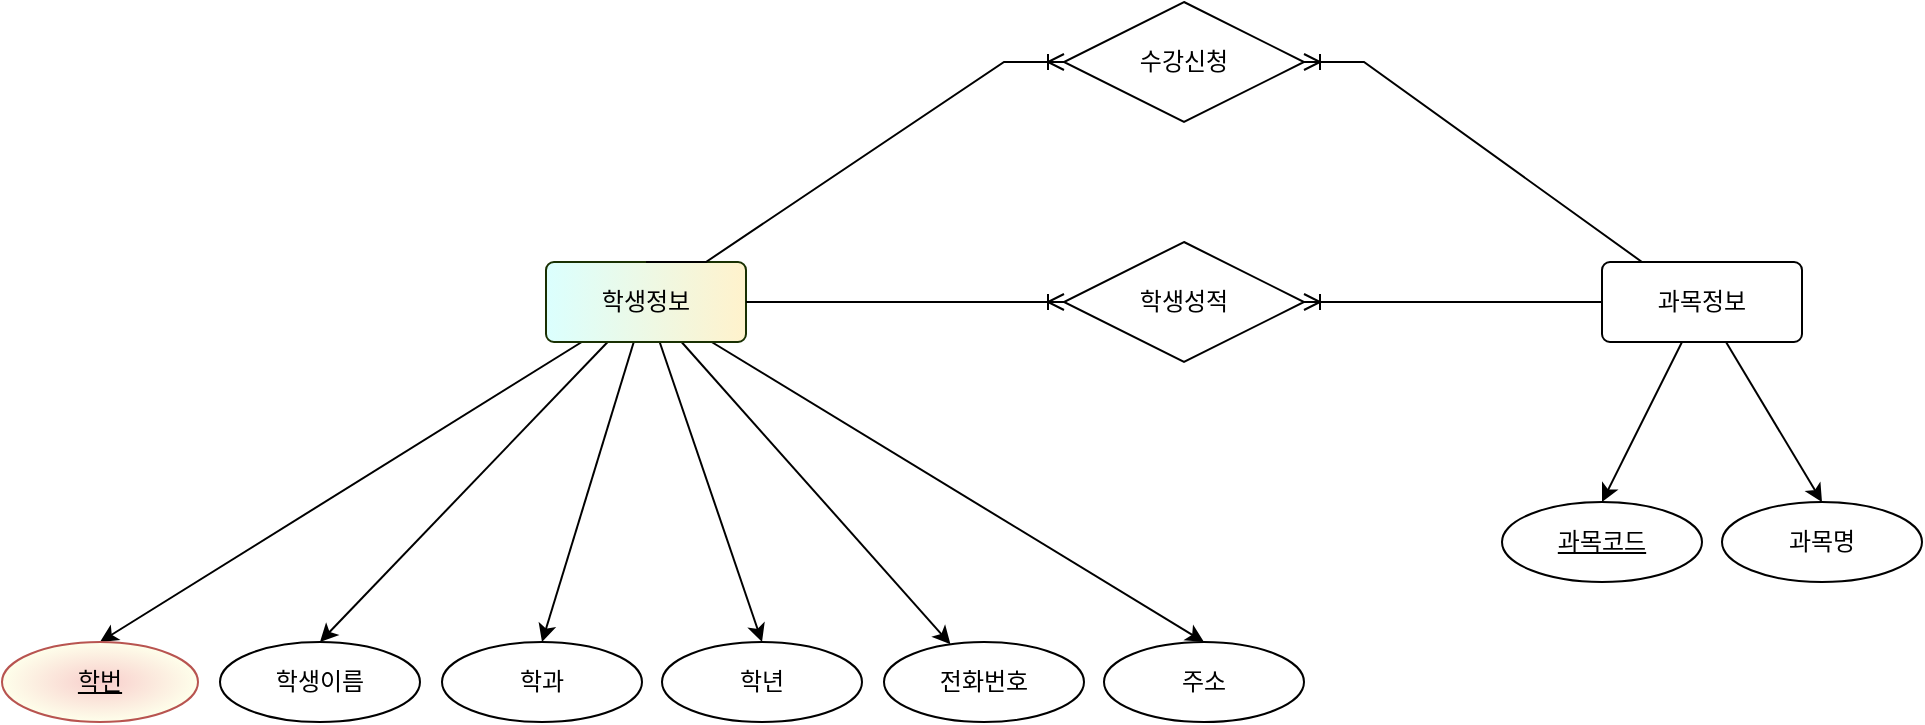 <mxfile version="24.7.1" type="device">
  <diagram name="페이지-1" id="hAeAJG-aRSKILiTQ2r1L">
    <mxGraphModel dx="1434" dy="738" grid="1" gridSize="10" guides="1" tooltips="1" connect="1" arrows="1" fold="1" page="1" pageScale="1" pageWidth="827" pageHeight="1169" math="0" shadow="0">
      <root>
        <mxCell id="0" />
        <mxCell id="1" parent="0" />
        <mxCell id="ilRIk7jS_k9LW7GvT9YC-8" style="rounded=0;orthogonalLoop=1;jettySize=auto;html=1;entryX=0.5;entryY=0;entryDx=0;entryDy=0;" parent="1" source="ilRIk7jS_k9LW7GvT9YC-1" target="ilRIk7jS_k9LW7GvT9YC-2" edge="1">
          <mxGeometry relative="1" as="geometry" />
        </mxCell>
        <mxCell id="ilRIk7jS_k9LW7GvT9YC-9" style="rounded=0;orthogonalLoop=1;jettySize=auto;html=1;entryX=0.5;entryY=0;entryDx=0;entryDy=0;" parent="1" source="ilRIk7jS_k9LW7GvT9YC-1" target="ilRIk7jS_k9LW7GvT9YC-3" edge="1">
          <mxGeometry relative="1" as="geometry" />
        </mxCell>
        <mxCell id="ilRIk7jS_k9LW7GvT9YC-10" style="rounded=0;orthogonalLoop=1;jettySize=auto;html=1;entryX=0.5;entryY=0;entryDx=0;entryDy=0;" parent="1" source="ilRIk7jS_k9LW7GvT9YC-1" target="ilRIk7jS_k9LW7GvT9YC-4" edge="1">
          <mxGeometry relative="1" as="geometry" />
        </mxCell>
        <mxCell id="ilRIk7jS_k9LW7GvT9YC-11" style="rounded=0;orthogonalLoop=1;jettySize=auto;html=1;entryX=0.5;entryY=0;entryDx=0;entryDy=0;" parent="1" source="ilRIk7jS_k9LW7GvT9YC-1" target="ilRIk7jS_k9LW7GvT9YC-5" edge="1">
          <mxGeometry relative="1" as="geometry" />
        </mxCell>
        <mxCell id="ilRIk7jS_k9LW7GvT9YC-12" style="rounded=0;orthogonalLoop=1;jettySize=auto;html=1;" parent="1" source="ilRIk7jS_k9LW7GvT9YC-1" target="ilRIk7jS_k9LW7GvT9YC-6" edge="1">
          <mxGeometry relative="1" as="geometry" />
        </mxCell>
        <mxCell id="ilRIk7jS_k9LW7GvT9YC-13" style="rounded=0;orthogonalLoop=1;jettySize=auto;html=1;entryX=0.5;entryY=0;entryDx=0;entryDy=0;" parent="1" source="ilRIk7jS_k9LW7GvT9YC-1" target="ilRIk7jS_k9LW7GvT9YC-7" edge="1">
          <mxGeometry relative="1" as="geometry" />
        </mxCell>
        <mxCell id="ilRIk7jS_k9LW7GvT9YC-1" value="학생정보" style="rounded=1;arcSize=10;whiteSpace=wrap;html=1;align=center;fillColor=#fff2cc;strokeColor=#193002;gradientColor=#DBFFFE;gradientDirection=west;" parent="1" vertex="1">
          <mxGeometry x="322" y="170" width="100" height="40" as="geometry" />
        </mxCell>
        <mxCell id="ilRIk7jS_k9LW7GvT9YC-2" value="학번" style="ellipse;whiteSpace=wrap;html=1;align=center;fontStyle=4;fillColor=#f8cecc;strokeColor=#b85450;gradientColor=#FEFFEB;gradientDirection=radial;" parent="1" vertex="1">
          <mxGeometry x="50" y="360" width="98" height="40" as="geometry" />
        </mxCell>
        <mxCell id="ilRIk7jS_k9LW7GvT9YC-3" value="학생이름" style="ellipse;whiteSpace=wrap;html=1;align=center;" parent="1" vertex="1">
          <mxGeometry x="159" y="360" width="100" height="40" as="geometry" />
        </mxCell>
        <mxCell id="ilRIk7jS_k9LW7GvT9YC-4" value="학과" style="ellipse;whiteSpace=wrap;html=1;align=center;" parent="1" vertex="1">
          <mxGeometry x="270" y="360" width="100" height="40" as="geometry" />
        </mxCell>
        <mxCell id="ilRIk7jS_k9LW7GvT9YC-5" value="학년" style="ellipse;whiteSpace=wrap;html=1;align=center;" parent="1" vertex="1">
          <mxGeometry x="380" y="360" width="100" height="40" as="geometry" />
        </mxCell>
        <mxCell id="ilRIk7jS_k9LW7GvT9YC-6" value="전화번호" style="ellipse;whiteSpace=wrap;html=1;align=center;" parent="1" vertex="1">
          <mxGeometry x="491" y="360" width="100" height="40" as="geometry" />
        </mxCell>
        <mxCell id="ilRIk7jS_k9LW7GvT9YC-7" value="주소" style="ellipse;whiteSpace=wrap;html=1;align=center;" parent="1" vertex="1">
          <mxGeometry x="601" y="360" width="100" height="40" as="geometry" />
        </mxCell>
        <mxCell id="ZWa953vW5i9yC5Y6xIZT-6" style="rounded=0;orthogonalLoop=1;jettySize=auto;html=1;entryX=0.5;entryY=0;entryDx=0;entryDy=0;" edge="1" parent="1" source="ZWa953vW5i9yC5Y6xIZT-1" target="ZWa953vW5i9yC5Y6xIZT-3">
          <mxGeometry relative="1" as="geometry" />
        </mxCell>
        <mxCell id="ZWa953vW5i9yC5Y6xIZT-7" style="rounded=0;orthogonalLoop=1;jettySize=auto;html=1;entryX=0.5;entryY=0;entryDx=0;entryDy=0;" edge="1" parent="1" source="ZWa953vW5i9yC5Y6xIZT-1" target="ZWa953vW5i9yC5Y6xIZT-4">
          <mxGeometry relative="1" as="geometry" />
        </mxCell>
        <mxCell id="ZWa953vW5i9yC5Y6xIZT-1" value="과목정보" style="rounded=1;arcSize=10;whiteSpace=wrap;html=1;align=center;" vertex="1" parent="1">
          <mxGeometry x="850" y="170" width="100" height="40" as="geometry" />
        </mxCell>
        <mxCell id="ZWa953vW5i9yC5Y6xIZT-3" value="과목코드" style="ellipse;whiteSpace=wrap;html=1;align=center;fontStyle=4;" vertex="1" parent="1">
          <mxGeometry x="800" y="290" width="100" height="40" as="geometry" />
        </mxCell>
        <mxCell id="ZWa953vW5i9yC5Y6xIZT-4" value="과목명" style="ellipse;whiteSpace=wrap;html=1;align=center;" vertex="1" parent="1">
          <mxGeometry x="910" y="290" width="100" height="40" as="geometry" />
        </mxCell>
        <mxCell id="ZWa953vW5i9yC5Y6xIZT-8" value="수강신청" style="shape=rhombus;perimeter=rhombusPerimeter;whiteSpace=wrap;html=1;align=center;" vertex="1" parent="1">
          <mxGeometry x="581" y="40" width="120" height="60" as="geometry" />
        </mxCell>
        <mxCell id="ZWa953vW5i9yC5Y6xIZT-9" value="" style="edgeStyle=entityRelationEdgeStyle;fontSize=12;html=1;endArrow=ERoneToMany;rounded=0;entryX=0;entryY=0.5;entryDx=0;entryDy=0;exitX=0.5;exitY=0;exitDx=0;exitDy=0;" edge="1" parent="1" source="ilRIk7jS_k9LW7GvT9YC-1" target="ZWa953vW5i9yC5Y6xIZT-8">
          <mxGeometry width="100" height="100" relative="1" as="geometry">
            <mxPoint x="292" y="140" as="sourcePoint" />
            <mxPoint x="392" y="40" as="targetPoint" />
          </mxGeometry>
        </mxCell>
        <mxCell id="ZWa953vW5i9yC5Y6xIZT-10" value="" style="edgeStyle=entityRelationEdgeStyle;fontSize=12;html=1;endArrow=ERoneToMany;rounded=0;entryX=1;entryY=0.5;entryDx=0;entryDy=0;exitX=0.5;exitY=0;exitDx=0;exitDy=0;" edge="1" parent="1" source="ZWa953vW5i9yC5Y6xIZT-1" target="ZWa953vW5i9yC5Y6xIZT-8">
          <mxGeometry width="100" height="100" relative="1" as="geometry">
            <mxPoint x="480" y="210" as="sourcePoint" />
            <mxPoint x="580" y="110" as="targetPoint" />
          </mxGeometry>
        </mxCell>
        <mxCell id="ZWa953vW5i9yC5Y6xIZT-11" value="학생성적" style="shape=rhombus;perimeter=rhombusPerimeter;whiteSpace=wrap;html=1;align=center;" vertex="1" parent="1">
          <mxGeometry x="581" y="160" width="120" height="60" as="geometry" />
        </mxCell>
        <mxCell id="ZWa953vW5i9yC5Y6xIZT-12" value="" style="edgeStyle=entityRelationEdgeStyle;fontSize=12;html=1;endArrow=ERoneToMany;rounded=0;entryX=0;entryY=0.5;entryDx=0;entryDy=0;exitX=1;exitY=0.5;exitDx=0;exitDy=0;" edge="1" parent="1" source="ilRIk7jS_k9LW7GvT9YC-1" target="ZWa953vW5i9yC5Y6xIZT-11">
          <mxGeometry width="100" height="100" relative="1" as="geometry">
            <mxPoint x="501" y="250" as="sourcePoint" />
            <mxPoint x="601" y="150" as="targetPoint" />
          </mxGeometry>
        </mxCell>
        <mxCell id="ZWa953vW5i9yC5Y6xIZT-13" value="" style="edgeStyle=entityRelationEdgeStyle;fontSize=12;html=1;endArrow=ERoneToMany;rounded=0;entryX=1;entryY=0.5;entryDx=0;entryDy=0;exitX=0;exitY=0.5;exitDx=0;exitDy=0;" edge="1" parent="1" source="ZWa953vW5i9yC5Y6xIZT-1" target="ZWa953vW5i9yC5Y6xIZT-11">
          <mxGeometry width="100" height="100" relative="1" as="geometry">
            <mxPoint x="700" y="290" as="sourcePoint" />
            <mxPoint x="800" y="190" as="targetPoint" />
          </mxGeometry>
        </mxCell>
      </root>
    </mxGraphModel>
  </diagram>
</mxfile>
